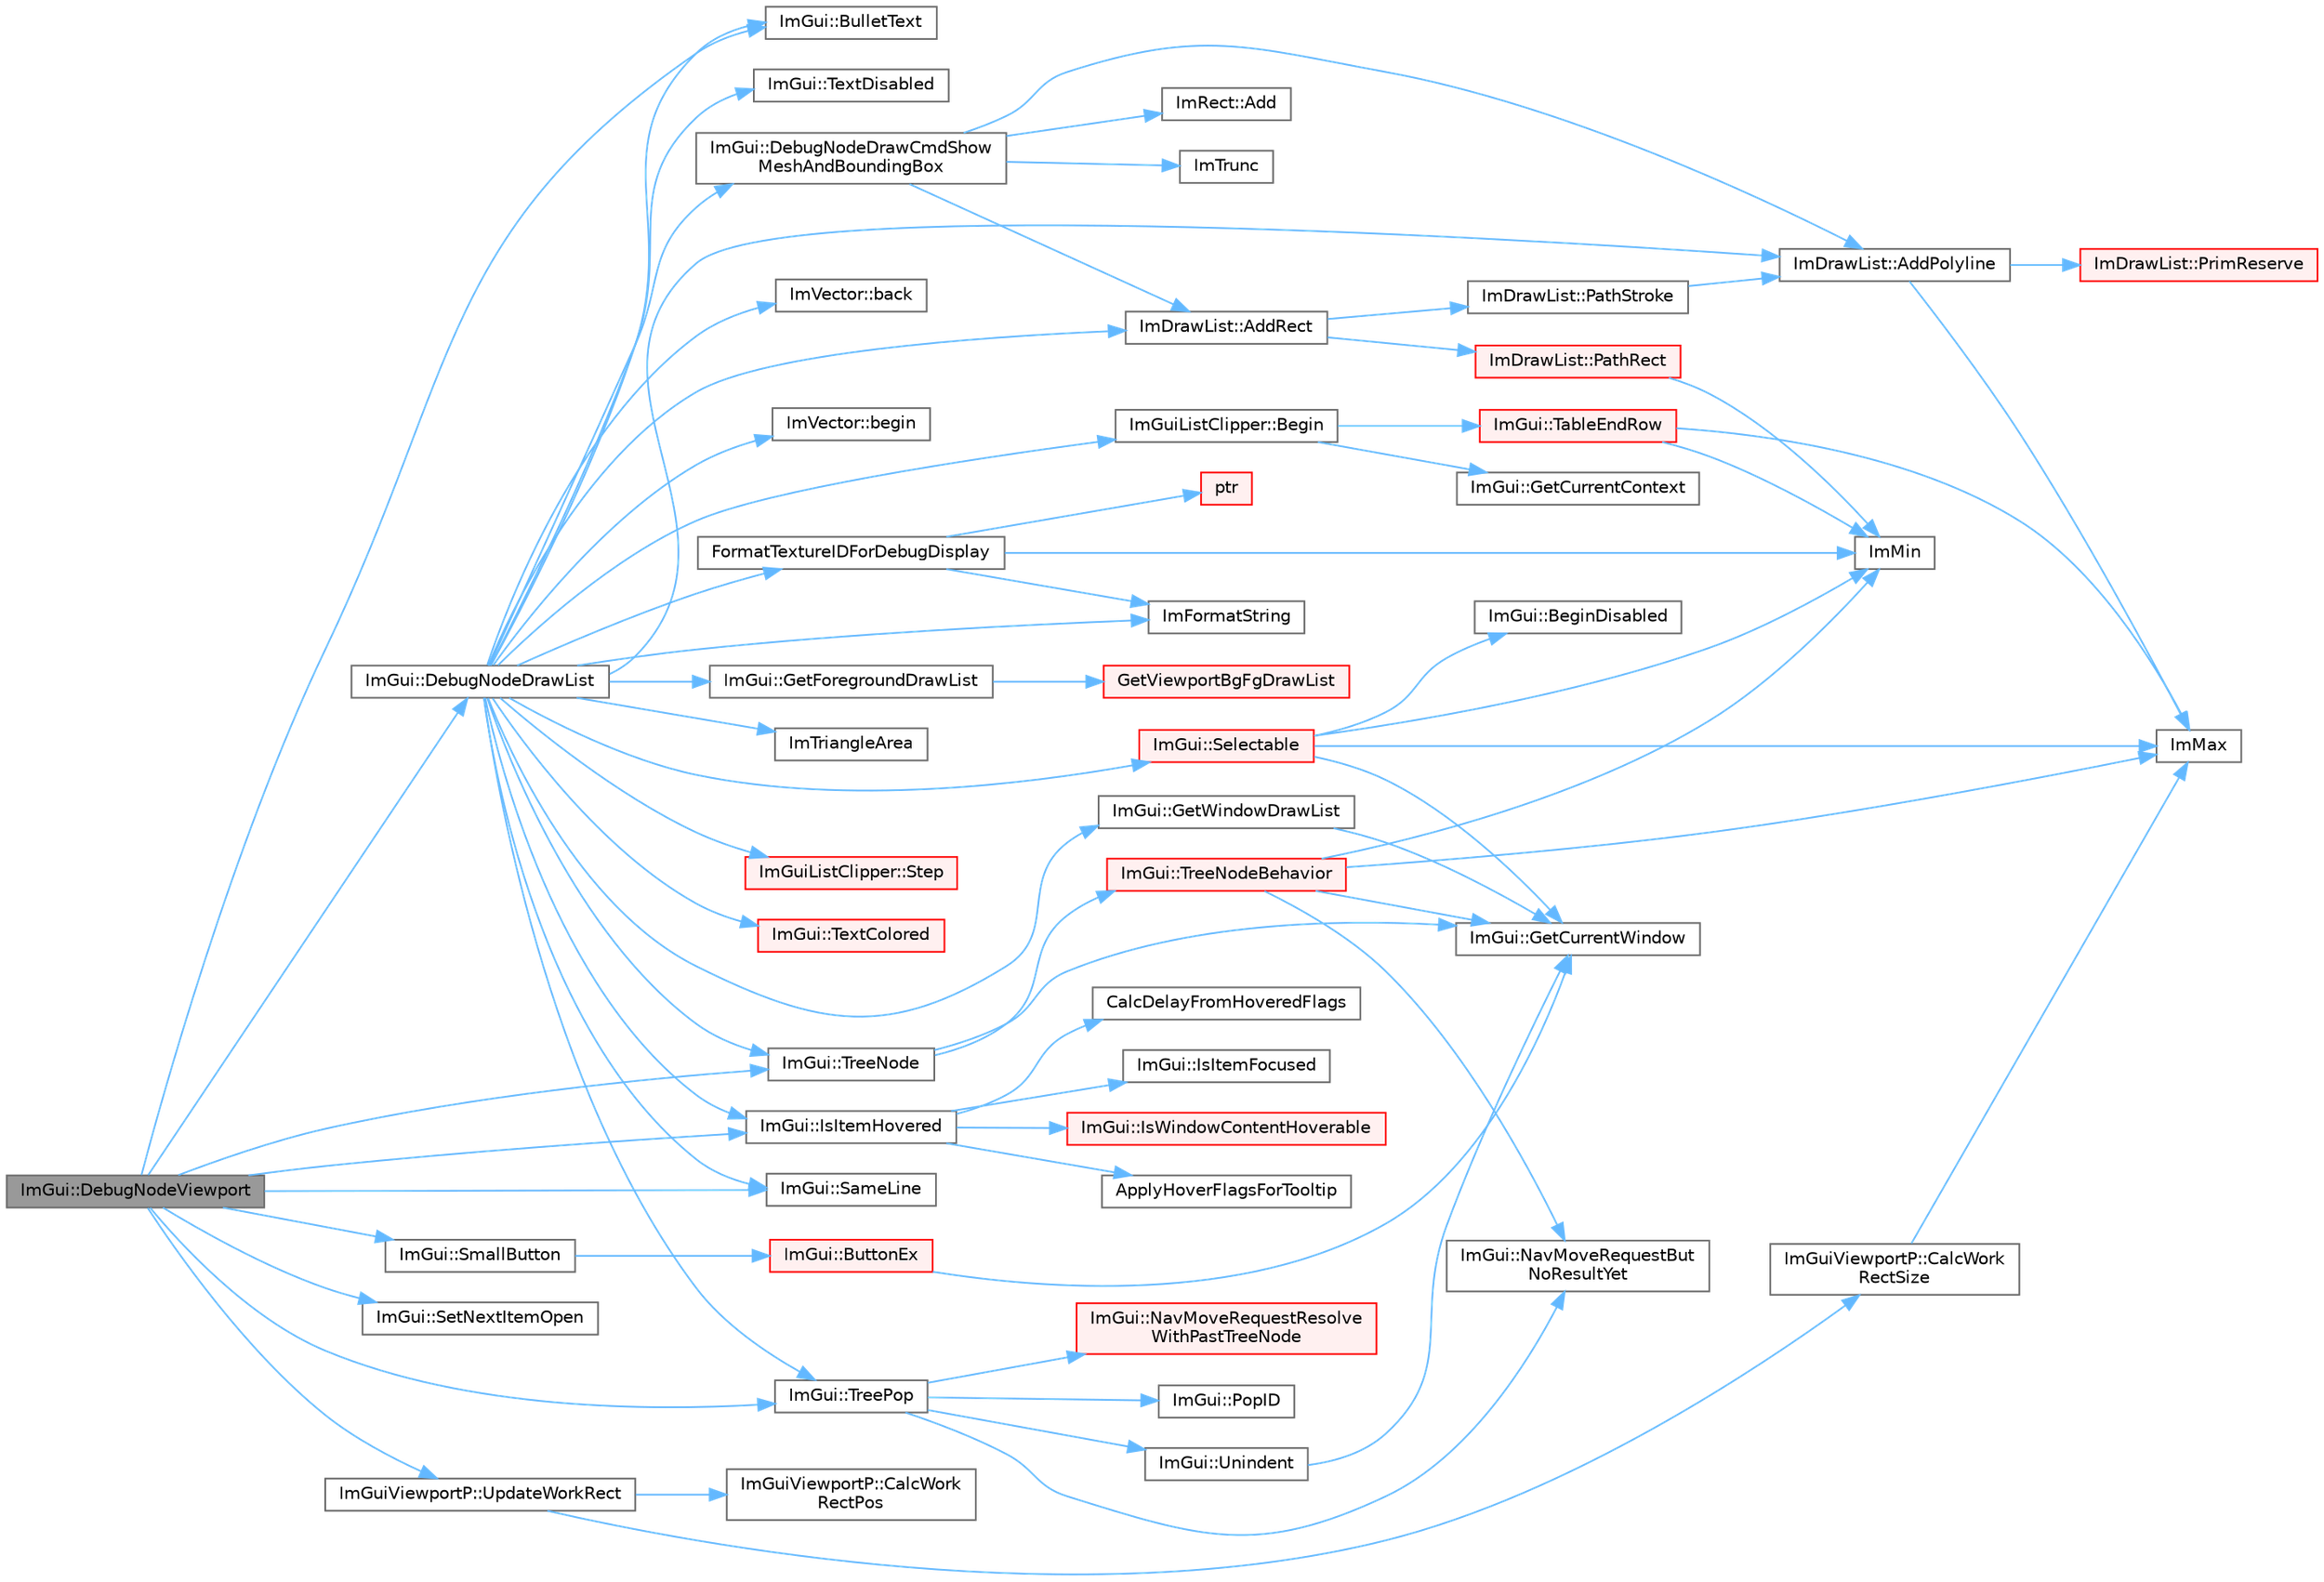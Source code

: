 digraph "ImGui::DebugNodeViewport"
{
 // LATEX_PDF_SIZE
  bgcolor="transparent";
  edge [fontname=Helvetica,fontsize=10,labelfontname=Helvetica,labelfontsize=10];
  node [fontname=Helvetica,fontsize=10,shape=box,height=0.2,width=0.4];
  rankdir="LR";
  Node1 [id="Node000001",label="ImGui::DebugNodeViewport",height=0.2,width=0.4,color="gray40", fillcolor="grey60", style="filled", fontcolor="black",tooltip=" "];
  Node1 -> Node2 [id="edge1_Node000001_Node000002",color="steelblue1",style="solid",tooltip=" "];
  Node2 [id="Node000002",label="ImGui::BulletText",height=0.2,width=0.4,color="grey40", fillcolor="white", style="filled",URL="$namespace_im_gui.html#af8d34d563b17c683943a0fa7bf5807bc",tooltip=" "];
  Node1 -> Node3 [id="edge2_Node000001_Node000003",color="steelblue1",style="solid",tooltip=" "];
  Node3 [id="Node000003",label="ImGui::DebugNodeDrawList",height=0.2,width=0.4,color="grey40", fillcolor="white", style="filled",URL="$namespace_im_gui.html#af7b5e35566da44ac1ea8a7e1b9d9d574",tooltip=" "];
  Node3 -> Node4 [id="edge3_Node000003_Node000004",color="steelblue1",style="solid",tooltip=" "];
  Node4 [id="Node000004",label="ImDrawList::AddPolyline",height=0.2,width=0.4,color="grey40", fillcolor="white", style="filled",URL="$struct_im_draw_list.html#abc568847b1113e624456436bfab1b307",tooltip=" "];
  Node4 -> Node5 [id="edge4_Node000004_Node000005",color="steelblue1",style="solid",tooltip=" "];
  Node5 [id="Node000005",label="ImMax",height=0.2,width=0.4,color="grey40", fillcolor="white", style="filled",URL="$imgui__internal_8h.html#a7667efd95147d0422f140917c71a9226",tooltip=" "];
  Node4 -> Node6 [id="edge5_Node000004_Node000006",color="steelblue1",style="solid",tooltip=" "];
  Node6 [id="Node000006",label="ImDrawList::PrimReserve",height=0.2,width=0.4,color="red", fillcolor="#FFF0F0", style="filled",URL="$struct_im_draw_list.html#a879aa38dbfb0344e3e023d65c002c7d7",tooltip=" "];
  Node3 -> Node9 [id="edge6_Node000003_Node000009",color="steelblue1",style="solid",tooltip=" "];
  Node9 [id="Node000009",label="ImDrawList::AddRect",height=0.2,width=0.4,color="grey40", fillcolor="white", style="filled",URL="$struct_im_draw_list.html#ad96f10a3e954fe0c5b7c96d4e205af7b",tooltip=" "];
  Node9 -> Node10 [id="edge7_Node000009_Node000010",color="steelblue1",style="solid",tooltip=" "];
  Node10 [id="Node000010",label="ImDrawList::PathRect",height=0.2,width=0.4,color="red", fillcolor="#FFF0F0", style="filled",URL="$struct_im_draw_list.html#a2251eb264ed8b17a253c409787375053",tooltip=" "];
  Node10 -> Node12 [id="edge8_Node000010_Node000012",color="steelblue1",style="solid",tooltip=" "];
  Node12 [id="Node000012",label="ImMin",height=0.2,width=0.4,color="grey40", fillcolor="white", style="filled",URL="$imgui__internal_8h.html#a7f9d7828066a9d61b5630adcdf4655d3",tooltip=" "];
  Node9 -> Node19 [id="edge9_Node000009_Node000019",color="steelblue1",style="solid",tooltip=" "];
  Node19 [id="Node000019",label="ImDrawList::PathStroke",height=0.2,width=0.4,color="grey40", fillcolor="white", style="filled",URL="$struct_im_draw_list.html#a60bf9040ef3d09b39c4ba8f5a2a68ae9",tooltip=" "];
  Node19 -> Node4 [id="edge10_Node000019_Node000004",color="steelblue1",style="solid",tooltip=" "];
  Node3 -> Node20 [id="edge11_Node000003_Node000020",color="steelblue1",style="solid",tooltip=" "];
  Node20 [id="Node000020",label="ImVector::back",height=0.2,width=0.4,color="grey40", fillcolor="white", style="filled",URL="$struct_im_vector.html#a2d80e87e81b1b01143c8d8be93e6fde1",tooltip=" "];
  Node3 -> Node21 [id="edge12_Node000003_Node000021",color="steelblue1",style="solid",tooltip=" "];
  Node21 [id="Node000021",label="ImGuiListClipper::Begin",height=0.2,width=0.4,color="grey40", fillcolor="white", style="filled",URL="$struct_im_gui_list_clipper.html#a746fbd724a41dbe88fef4875a2b1e9c7",tooltip=" "];
  Node21 -> Node22 [id="edge13_Node000021_Node000022",color="steelblue1",style="solid",tooltip=" "];
  Node22 [id="Node000022",label="ImGui::GetCurrentContext",height=0.2,width=0.4,color="grey40", fillcolor="white", style="filled",URL="$namespace_im_gui.html#af557a6de5538099a0f6047eb994bbf42",tooltip=" "];
  Node21 -> Node23 [id="edge14_Node000021_Node000023",color="steelblue1",style="solid",tooltip=" "];
  Node23 [id="Node000023",label="ImGui::TableEndRow",height=0.2,width=0.4,color="red", fillcolor="#FFF0F0", style="filled",URL="$namespace_im_gui.html#a6bc4ce6f7ff9f8268473f5e538a1181f",tooltip=" "];
  Node23 -> Node5 [id="edge15_Node000023_Node000005",color="steelblue1",style="solid",tooltip=" "];
  Node23 -> Node12 [id="edge16_Node000023_Node000012",color="steelblue1",style="solid",tooltip=" "];
  Node3 -> Node41 [id="edge17_Node000003_Node000041",color="steelblue1",style="solid",tooltip=" "];
  Node41 [id="Node000041",label="ImVector::begin",height=0.2,width=0.4,color="grey40", fillcolor="white", style="filled",URL="$struct_im_vector.html#ab48ae48675fa779e29c9ae5892bb99f4",tooltip=" "];
  Node3 -> Node2 [id="edge18_Node000003_Node000002",color="steelblue1",style="solid",tooltip=" "];
  Node3 -> Node42 [id="edge19_Node000003_Node000042",color="steelblue1",style="solid",tooltip=" "];
  Node42 [id="Node000042",label="ImGui::DebugNodeDrawCmdShow\lMeshAndBoundingBox",height=0.2,width=0.4,color="grey40", fillcolor="white", style="filled",URL="$namespace_im_gui.html#a24c6abd61c6da9610cbfbb46c0db828b",tooltip=" "];
  Node42 -> Node43 [id="edge20_Node000042_Node000043",color="steelblue1",style="solid",tooltip=" "];
  Node43 [id="Node000043",label="ImRect::Add",height=0.2,width=0.4,color="grey40", fillcolor="white", style="filled",URL="$struct_im_rect.html#a68996cb6b16a023f0a051981cd5be89e",tooltip=" "];
  Node42 -> Node4 [id="edge21_Node000042_Node000004",color="steelblue1",style="solid",tooltip=" "];
  Node42 -> Node9 [id="edge22_Node000042_Node000009",color="steelblue1",style="solid",tooltip=" "];
  Node42 -> Node44 [id="edge23_Node000042_Node000044",color="steelblue1",style="solid",tooltip=" "];
  Node44 [id="Node000044",label="ImTrunc",height=0.2,width=0.4,color="grey40", fillcolor="white", style="filled",URL="$imgui__internal_8h.html#a34870cae27ccd450c17ec3d3910b2da4",tooltip=" "];
  Node3 -> Node45 [id="edge24_Node000003_Node000045",color="steelblue1",style="solid",tooltip=" "];
  Node45 [id="Node000045",label="FormatTextureIDForDebugDisplay",height=0.2,width=0.4,color="grey40", fillcolor="white", style="filled",URL="$imgui_8cpp.html#a7c18918a4373bb33a219656cc7784ac5",tooltip=" "];
  Node45 -> Node46 [id="edge25_Node000045_Node000046",color="steelblue1",style="solid",tooltip=" "];
  Node46 [id="Node000046",label="ImFormatString",height=0.2,width=0.4,color="grey40", fillcolor="white", style="filled",URL="$imgui_8cpp.html#a75ccaf7d676b1f567ba888ae42ac3809",tooltip=" "];
  Node45 -> Node12 [id="edge26_Node000045_Node000012",color="steelblue1",style="solid",tooltip=" "];
  Node45 -> Node47 [id="edge27_Node000045_Node000047",color="steelblue1",style="solid",tooltip=" "];
  Node47 [id="Node000047",label="ptr",height=0.2,width=0.4,color="red", fillcolor="#FFF0F0", style="filled",URL="$spdlog_2include_2spdlog_2fmt_2bundled_2format_8h.html#adb6e274f8eb0b74b2865215e1b49c535",tooltip=" "];
  Node3 -> Node51 [id="edge28_Node000003_Node000051",color="steelblue1",style="solid",tooltip=" "];
  Node51 [id="Node000051",label="ImGui::GetForegroundDrawList",height=0.2,width=0.4,color="grey40", fillcolor="white", style="filled",URL="$namespace_im_gui.html#a77e1a981b472415e6613a2bd0966d817",tooltip=" "];
  Node51 -> Node52 [id="edge29_Node000051_Node000052",color="steelblue1",style="solid",tooltip=" "];
  Node52 [id="Node000052",label="GetViewportBgFgDrawList",height=0.2,width=0.4,color="red", fillcolor="#FFF0F0", style="filled",URL="$imgui_8cpp.html#a86964372ace3c5efb9325a2162f04efd",tooltip=" "];
  Node3 -> Node58 [id="edge30_Node000003_Node000058",color="steelblue1",style="solid",tooltip=" "];
  Node58 [id="Node000058",label="ImGui::GetWindowDrawList",height=0.2,width=0.4,color="grey40", fillcolor="white", style="filled",URL="$namespace_im_gui.html#aa100c22a9feafe843fa12c66590cbda0",tooltip=" "];
  Node58 -> Node59 [id="edge31_Node000058_Node000059",color="steelblue1",style="solid",tooltip=" "];
  Node59 [id="Node000059",label="ImGui::GetCurrentWindow",height=0.2,width=0.4,color="grey40", fillcolor="white", style="filled",URL="$namespace_im_gui.html#ac452417b5004ca16a814a72cff153526",tooltip=" "];
  Node3 -> Node46 [id="edge32_Node000003_Node000046",color="steelblue1",style="solid",tooltip=" "];
  Node3 -> Node60 [id="edge33_Node000003_Node000060",color="steelblue1",style="solid",tooltip=" "];
  Node60 [id="Node000060",label="ImTriangleArea",height=0.2,width=0.4,color="grey40", fillcolor="white", style="filled",URL="$imgui__internal_8h.html#ae4a958d172c455e95e879485c7758316",tooltip=" "];
  Node3 -> Node61 [id="edge34_Node000003_Node000061",color="steelblue1",style="solid",tooltip=" "];
  Node61 [id="Node000061",label="ImGui::IsItemHovered",height=0.2,width=0.4,color="grey40", fillcolor="white", style="filled",URL="$namespace_im_gui.html#ac9a400eff3a9561d95e80486c52a660b",tooltip=" "];
  Node61 -> Node62 [id="edge35_Node000061_Node000062",color="steelblue1",style="solid",tooltip=" "];
  Node62 [id="Node000062",label="ApplyHoverFlagsForTooltip",height=0.2,width=0.4,color="grey40", fillcolor="white", style="filled",URL="$imgui_8cpp.html#a989cfbd85e6f3d725efd883c4275872e",tooltip=" "];
  Node61 -> Node63 [id="edge36_Node000061_Node000063",color="steelblue1",style="solid",tooltip=" "];
  Node63 [id="Node000063",label="CalcDelayFromHoveredFlags",height=0.2,width=0.4,color="grey40", fillcolor="white", style="filled",URL="$imgui_8cpp.html#a486a2f0ac6b8bc3c18f14d08b3c808d6",tooltip=" "];
  Node61 -> Node64 [id="edge37_Node000061_Node000064",color="steelblue1",style="solid",tooltip=" "];
  Node64 [id="Node000064",label="ImGui::IsItemFocused",height=0.2,width=0.4,color="grey40", fillcolor="white", style="filled",URL="$namespace_im_gui.html#add3290865a67327258c3a32b695adb28",tooltip=" "];
  Node61 -> Node65 [id="edge38_Node000061_Node000065",color="steelblue1",style="solid",tooltip=" "];
  Node65 [id="Node000065",label="ImGui::IsWindowContentHoverable",height=0.2,width=0.4,color="red", fillcolor="#FFF0F0", style="filled",URL="$namespace_im_gui.html#ab3095c274afa3c3d73e1d5cae190f469",tooltip=" "];
  Node3 -> Node67 [id="edge39_Node000003_Node000067",color="steelblue1",style="solid",tooltip=" "];
  Node67 [id="Node000067",label="ImGui::SameLine",height=0.2,width=0.4,color="grey40", fillcolor="white", style="filled",URL="$namespace_im_gui.html#addd433eb3aae59119e341e80db474f66",tooltip=" "];
  Node3 -> Node68 [id="edge40_Node000003_Node000068",color="steelblue1",style="solid",tooltip=" "];
  Node68 [id="Node000068",label="ImGui::Selectable",height=0.2,width=0.4,color="red", fillcolor="#FFF0F0", style="filled",URL="$namespace_im_gui.html#af98575238bda183a523df19fb447af60",tooltip=" "];
  Node68 -> Node69 [id="edge41_Node000068_Node000069",color="steelblue1",style="solid",tooltip=" "];
  Node69 [id="Node000069",label="ImGui::BeginDisabled",height=0.2,width=0.4,color="grey40", fillcolor="white", style="filled",URL="$namespace_im_gui.html#ae90e9a26f01d0d45f6bf7ca720d170d1",tooltip=" "];
  Node68 -> Node59 [id="edge42_Node000068_Node000059",color="steelblue1",style="solid",tooltip=" "];
  Node68 -> Node5 [id="edge43_Node000068_Node000005",color="steelblue1",style="solid",tooltip=" "];
  Node68 -> Node12 [id="edge44_Node000068_Node000012",color="steelblue1",style="solid",tooltip=" "];
  Node3 -> Node154 [id="edge45_Node000003_Node000154",color="steelblue1",style="solid",tooltip=" "];
  Node154 [id="Node000154",label="ImGuiListClipper::Step",height=0.2,width=0.4,color="red", fillcolor="#FFF0F0", style="filled",URL="$struct_im_gui_list_clipper.html#ac3e115812c3c4e5a39578a7aa955379a",tooltip=" "];
  Node3 -> Node167 [id="edge46_Node000003_Node000167",color="steelblue1",style="solid",tooltip=" "];
  Node167 [id="Node000167",label="ImGui::TextColored",height=0.2,width=0.4,color="red", fillcolor="#FFF0F0", style="filled",URL="$namespace_im_gui.html#a36ab8fcad68b26863d6e910755de04c2",tooltip=" "];
  Node3 -> Node173 [id="edge47_Node000003_Node000173",color="steelblue1",style="solid",tooltip=" "];
  Node173 [id="Node000173",label="ImGui::TextDisabled",height=0.2,width=0.4,color="grey40", fillcolor="white", style="filled",URL="$namespace_im_gui.html#aa96bf14c5fa288e106820aeb4ba7fcb6",tooltip=" "];
  Node3 -> Node174 [id="edge48_Node000003_Node000174",color="steelblue1",style="solid",tooltip=" "];
  Node174 [id="Node000174",label="ImGui::TreeNode",height=0.2,width=0.4,color="grey40", fillcolor="white", style="filled",URL="$namespace_im_gui.html#a4dff507ce8bbe0da9556bb50b1e60d7f",tooltip=" "];
  Node174 -> Node59 [id="edge49_Node000174_Node000059",color="steelblue1",style="solid",tooltip=" "];
  Node174 -> Node175 [id="edge50_Node000174_Node000175",color="steelblue1",style="solid",tooltip=" "];
  Node175 [id="Node000175",label="ImGui::TreeNodeBehavior",height=0.2,width=0.4,color="red", fillcolor="#FFF0F0", style="filled",URL="$namespace_im_gui.html#a918eabf70d288e93b2519ee1eac2c0b4",tooltip=" "];
  Node175 -> Node59 [id="edge51_Node000175_Node000059",color="steelblue1",style="solid",tooltip=" "];
  Node175 -> Node5 [id="edge52_Node000175_Node000005",color="steelblue1",style="solid",tooltip=" "];
  Node175 -> Node12 [id="edge53_Node000175_Node000012",color="steelblue1",style="solid",tooltip=" "];
  Node175 -> Node177 [id="edge54_Node000175_Node000177",color="steelblue1",style="solid",tooltip=" "];
  Node177 [id="Node000177",label="ImGui::NavMoveRequestBut\lNoResultYet",height=0.2,width=0.4,color="grey40", fillcolor="white", style="filled",URL="$namespace_im_gui.html#a3fab98556d11690efd4f7f2fde94968e",tooltip=" "];
  Node3 -> Node197 [id="edge55_Node000003_Node000197",color="steelblue1",style="solid",tooltip=" "];
  Node197 [id="Node000197",label="ImGui::TreePop",height=0.2,width=0.4,color="grey40", fillcolor="white", style="filled",URL="$namespace_im_gui.html#a41ecf265e5f678c78fc9c30b3cf2077f",tooltip=" "];
  Node197 -> Node177 [id="edge56_Node000197_Node000177",color="steelblue1",style="solid",tooltip=" "];
  Node197 -> Node198 [id="edge57_Node000197_Node000198",color="steelblue1",style="solid",tooltip=" "];
  Node198 [id="Node000198",label="ImGui::NavMoveRequestResolve\lWithPastTreeNode",height=0.2,width=0.4,color="red", fillcolor="#FFF0F0", style="filled",URL="$namespace_im_gui.html#a626a63937b3f661fc089c4989176cb90",tooltip=" "];
  Node197 -> Node199 [id="edge58_Node000197_Node000199",color="steelblue1",style="solid",tooltip=" "];
  Node199 [id="Node000199",label="ImGui::PopID",height=0.2,width=0.4,color="grey40", fillcolor="white", style="filled",URL="$namespace_im_gui.html#aba0b2d8f890a5d435ae43d0c4a2d4dd1",tooltip=" "];
  Node197 -> Node200 [id="edge59_Node000197_Node000200",color="steelblue1",style="solid",tooltip=" "];
  Node200 [id="Node000200",label="ImGui::Unindent",height=0.2,width=0.4,color="grey40", fillcolor="white", style="filled",URL="$namespace_im_gui.html#ad577d36753634c9bbdc3750b0e5217f5",tooltip=" "];
  Node200 -> Node59 [id="edge60_Node000200_Node000059",color="steelblue1",style="solid",tooltip=" "];
  Node1 -> Node61 [id="edge61_Node000001_Node000061",color="steelblue1",style="solid",tooltip=" "];
  Node1 -> Node67 [id="edge62_Node000001_Node000067",color="steelblue1",style="solid",tooltip=" "];
  Node1 -> Node201 [id="edge63_Node000001_Node000201",color="steelblue1",style="solid",tooltip=" "];
  Node201 [id="Node000201",label="ImGui::SetNextItemOpen",height=0.2,width=0.4,color="grey40", fillcolor="white", style="filled",URL="$namespace_im_gui.html#a4a90137256a3ce852e726cb65d55b627",tooltip=" "];
  Node1 -> Node202 [id="edge64_Node000001_Node000202",color="steelblue1",style="solid",tooltip=" "];
  Node202 [id="Node000202",label="ImGui::SmallButton",height=0.2,width=0.4,color="grey40", fillcolor="white", style="filled",URL="$namespace_im_gui.html#a5b76ec69758aeb0a00a66f142f7a4fb2",tooltip=" "];
  Node202 -> Node203 [id="edge65_Node000202_Node000203",color="steelblue1",style="solid",tooltip=" "];
  Node203 [id="Node000203",label="ImGui::ButtonEx",height=0.2,width=0.4,color="red", fillcolor="#FFF0F0", style="filled",URL="$namespace_im_gui.html#ae479220c66b039874c6e4c9e9b22849f",tooltip=" "];
  Node203 -> Node59 [id="edge66_Node000203_Node000059",color="steelblue1",style="solid",tooltip=" "];
  Node1 -> Node174 [id="edge67_Node000001_Node000174",color="steelblue1",style="solid",tooltip=" "];
  Node1 -> Node197 [id="edge68_Node000001_Node000197",color="steelblue1",style="solid",tooltip=" "];
  Node1 -> Node206 [id="edge69_Node000001_Node000206",color="steelblue1",style="solid",tooltip=" "];
  Node206 [id="Node000206",label="ImGuiViewportP::UpdateWorkRect",height=0.2,width=0.4,color="grey40", fillcolor="white", style="filled",URL="$struct_im_gui_viewport_p.html#a00cd6261263e9637c819908d93580e0c",tooltip=" "];
  Node206 -> Node207 [id="edge70_Node000206_Node000207",color="steelblue1",style="solid",tooltip=" "];
  Node207 [id="Node000207",label="ImGuiViewportP::CalcWork\lRectPos",height=0.2,width=0.4,color="grey40", fillcolor="white", style="filled",URL="$struct_im_gui_viewport_p.html#a8a44107b242b90b10a97ddf786535f2e",tooltip=" "];
  Node206 -> Node208 [id="edge71_Node000206_Node000208",color="steelblue1",style="solid",tooltip=" "];
  Node208 [id="Node000208",label="ImGuiViewportP::CalcWork\lRectSize",height=0.2,width=0.4,color="grey40", fillcolor="white", style="filled",URL="$struct_im_gui_viewport_p.html#af787bc2b67a369516d980b2f07f8d2f6",tooltip=" "];
  Node208 -> Node5 [id="edge72_Node000208_Node000005",color="steelblue1",style="solid",tooltip=" "];
}
